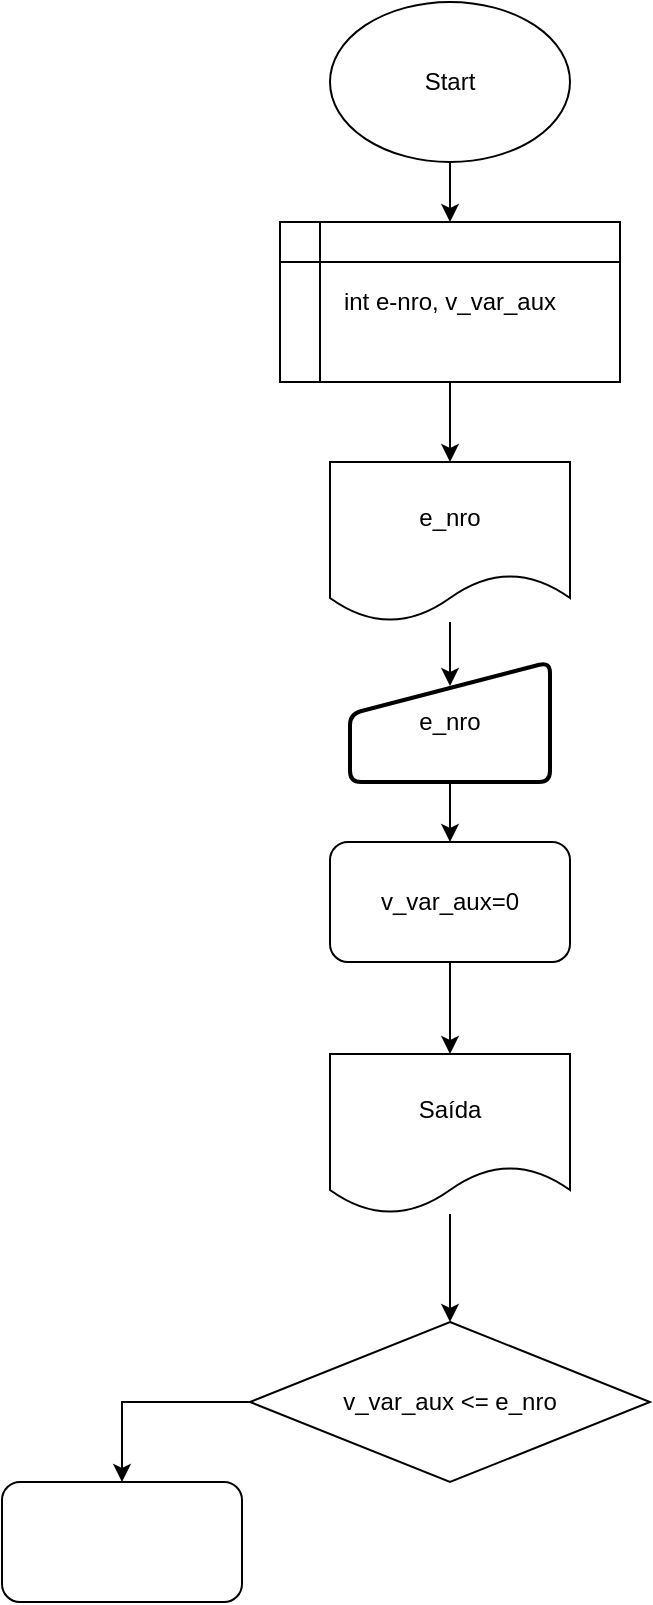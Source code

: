 <mxfile version="17.4.0" type="device"><diagram id="O2naOotr4jOkaDZB_bnx" name="Page-1"><mxGraphModel dx="1422" dy="1963" grid="1" gridSize="10" guides="1" tooltips="1" connect="1" arrows="1" fold="1" page="1" pageScale="1" pageWidth="827" pageHeight="1169" math="0" shadow="0"><root><mxCell id="0"/><mxCell id="1" parent="0"/><mxCell id="Vpa1Qp3E8VOuGn9DeOBI-2" style="edgeStyle=orthogonalEdgeStyle;rounded=0;orthogonalLoop=1;jettySize=auto;html=1;" edge="1" parent="1" source="Vpa1Qp3E8VOuGn9DeOBI-1" target="Vpa1Qp3E8VOuGn9DeOBI-3"><mxGeometry relative="1" as="geometry"><mxPoint x="244" y="-920" as="targetPoint"/></mxGeometry></mxCell><mxCell id="Vpa1Qp3E8VOuGn9DeOBI-1" value="Start" style="ellipse;whiteSpace=wrap;html=1;" vertex="1" parent="1"><mxGeometry x="354" y="-1150" width="120" height="80" as="geometry"/></mxCell><mxCell id="Vpa1Qp3E8VOuGn9DeOBI-19" style="edgeStyle=orthogonalEdgeStyle;rounded=0;orthogonalLoop=1;jettySize=auto;html=1;exitX=0.5;exitY=1;exitDx=0;exitDy=0;entryX=0.5;entryY=0;entryDx=0;entryDy=0;" edge="1" parent="1" source="Vpa1Qp3E8VOuGn9DeOBI-3" target="Vpa1Qp3E8VOuGn9DeOBI-7"><mxGeometry relative="1" as="geometry"/></mxCell><mxCell id="Vpa1Qp3E8VOuGn9DeOBI-3" value="int e-nro, v_var_aux" style="shape=internalStorage;whiteSpace=wrap;html=1;backgroundOutline=1;" vertex="1" parent="1"><mxGeometry x="329" y="-1040" width="170" height="80" as="geometry"/></mxCell><mxCell id="Vpa1Qp3E8VOuGn9DeOBI-16" style="edgeStyle=orthogonalEdgeStyle;rounded=0;orthogonalLoop=1;jettySize=auto;html=1;entryX=0.5;entryY=0.2;entryDx=0;entryDy=0;entryPerimeter=0;" edge="1" parent="1" source="Vpa1Qp3E8VOuGn9DeOBI-7" target="Vpa1Qp3E8VOuGn9DeOBI-12"><mxGeometry relative="1" as="geometry"/></mxCell><mxCell id="Vpa1Qp3E8VOuGn9DeOBI-7" value="e_nro" style="shape=document;whiteSpace=wrap;html=1;boundedLbl=1;" vertex="1" parent="1"><mxGeometry x="354" y="-920" width="120" height="80" as="geometry"/></mxCell><mxCell id="Vpa1Qp3E8VOuGn9DeOBI-20" style="edgeStyle=orthogonalEdgeStyle;rounded=0;orthogonalLoop=1;jettySize=auto;html=1;exitX=0.5;exitY=1;exitDx=0;exitDy=0;" edge="1" parent="1" source="Vpa1Qp3E8VOuGn9DeOBI-12" target="Vpa1Qp3E8VOuGn9DeOBI-17"><mxGeometry relative="1" as="geometry"/></mxCell><mxCell id="Vpa1Qp3E8VOuGn9DeOBI-12" value="e_nro" style="html=1;strokeWidth=2;shape=manualInput;whiteSpace=wrap;rounded=1;size=26;arcSize=11;" vertex="1" parent="1"><mxGeometry x="364" y="-820" width="100" height="60" as="geometry"/></mxCell><mxCell id="Vpa1Qp3E8VOuGn9DeOBI-22" style="edgeStyle=orthogonalEdgeStyle;rounded=0;orthogonalLoop=1;jettySize=auto;html=1;exitX=0.5;exitY=1;exitDx=0;exitDy=0;entryX=0.5;entryY=0;entryDx=0;entryDy=0;" edge="1" parent="1" source="Vpa1Qp3E8VOuGn9DeOBI-17" target="Vpa1Qp3E8VOuGn9DeOBI-21"><mxGeometry relative="1" as="geometry"/></mxCell><mxCell id="Vpa1Qp3E8VOuGn9DeOBI-17" value="v_var_aux=0" style="rounded=1;whiteSpace=wrap;html=1;" vertex="1" parent="1"><mxGeometry x="354" y="-730" width="120" height="60" as="geometry"/></mxCell><mxCell id="Vpa1Qp3E8VOuGn9DeOBI-27" style="edgeStyle=orthogonalEdgeStyle;rounded=0;orthogonalLoop=1;jettySize=auto;html=1;entryX=0.5;entryY=0;entryDx=0;entryDy=0;" edge="1" parent="1" source="Vpa1Qp3E8VOuGn9DeOBI-21" target="Vpa1Qp3E8VOuGn9DeOBI-23"><mxGeometry relative="1" as="geometry"/></mxCell><mxCell id="Vpa1Qp3E8VOuGn9DeOBI-21" value="Saída" style="shape=document;whiteSpace=wrap;html=1;boundedLbl=1;" vertex="1" parent="1"><mxGeometry x="354" y="-624" width="120" height="80" as="geometry"/></mxCell><mxCell id="Vpa1Qp3E8VOuGn9DeOBI-30" style="edgeStyle=orthogonalEdgeStyle;rounded=0;orthogonalLoop=1;jettySize=auto;html=1;exitX=0;exitY=0.5;exitDx=0;exitDy=0;entryX=0.5;entryY=0;entryDx=0;entryDy=0;" edge="1" parent="1" source="Vpa1Qp3E8VOuGn9DeOBI-23" target="Vpa1Qp3E8VOuGn9DeOBI-29"><mxGeometry relative="1" as="geometry"><mxPoint x="250" y="-450" as="targetPoint"/></mxGeometry></mxCell><mxCell id="Vpa1Qp3E8VOuGn9DeOBI-23" value="v_var_aux &amp;lt;= e_nro" style="rhombus;whiteSpace=wrap;html=1;" vertex="1" parent="1"><mxGeometry x="314" y="-490" width="200" height="80" as="geometry"/></mxCell><mxCell id="Vpa1Qp3E8VOuGn9DeOBI-29" value="" style="rounded=1;whiteSpace=wrap;html=1;" vertex="1" parent="1"><mxGeometry x="190" y="-410" width="120" height="60" as="geometry"/></mxCell></root></mxGraphModel></diagram></mxfile>